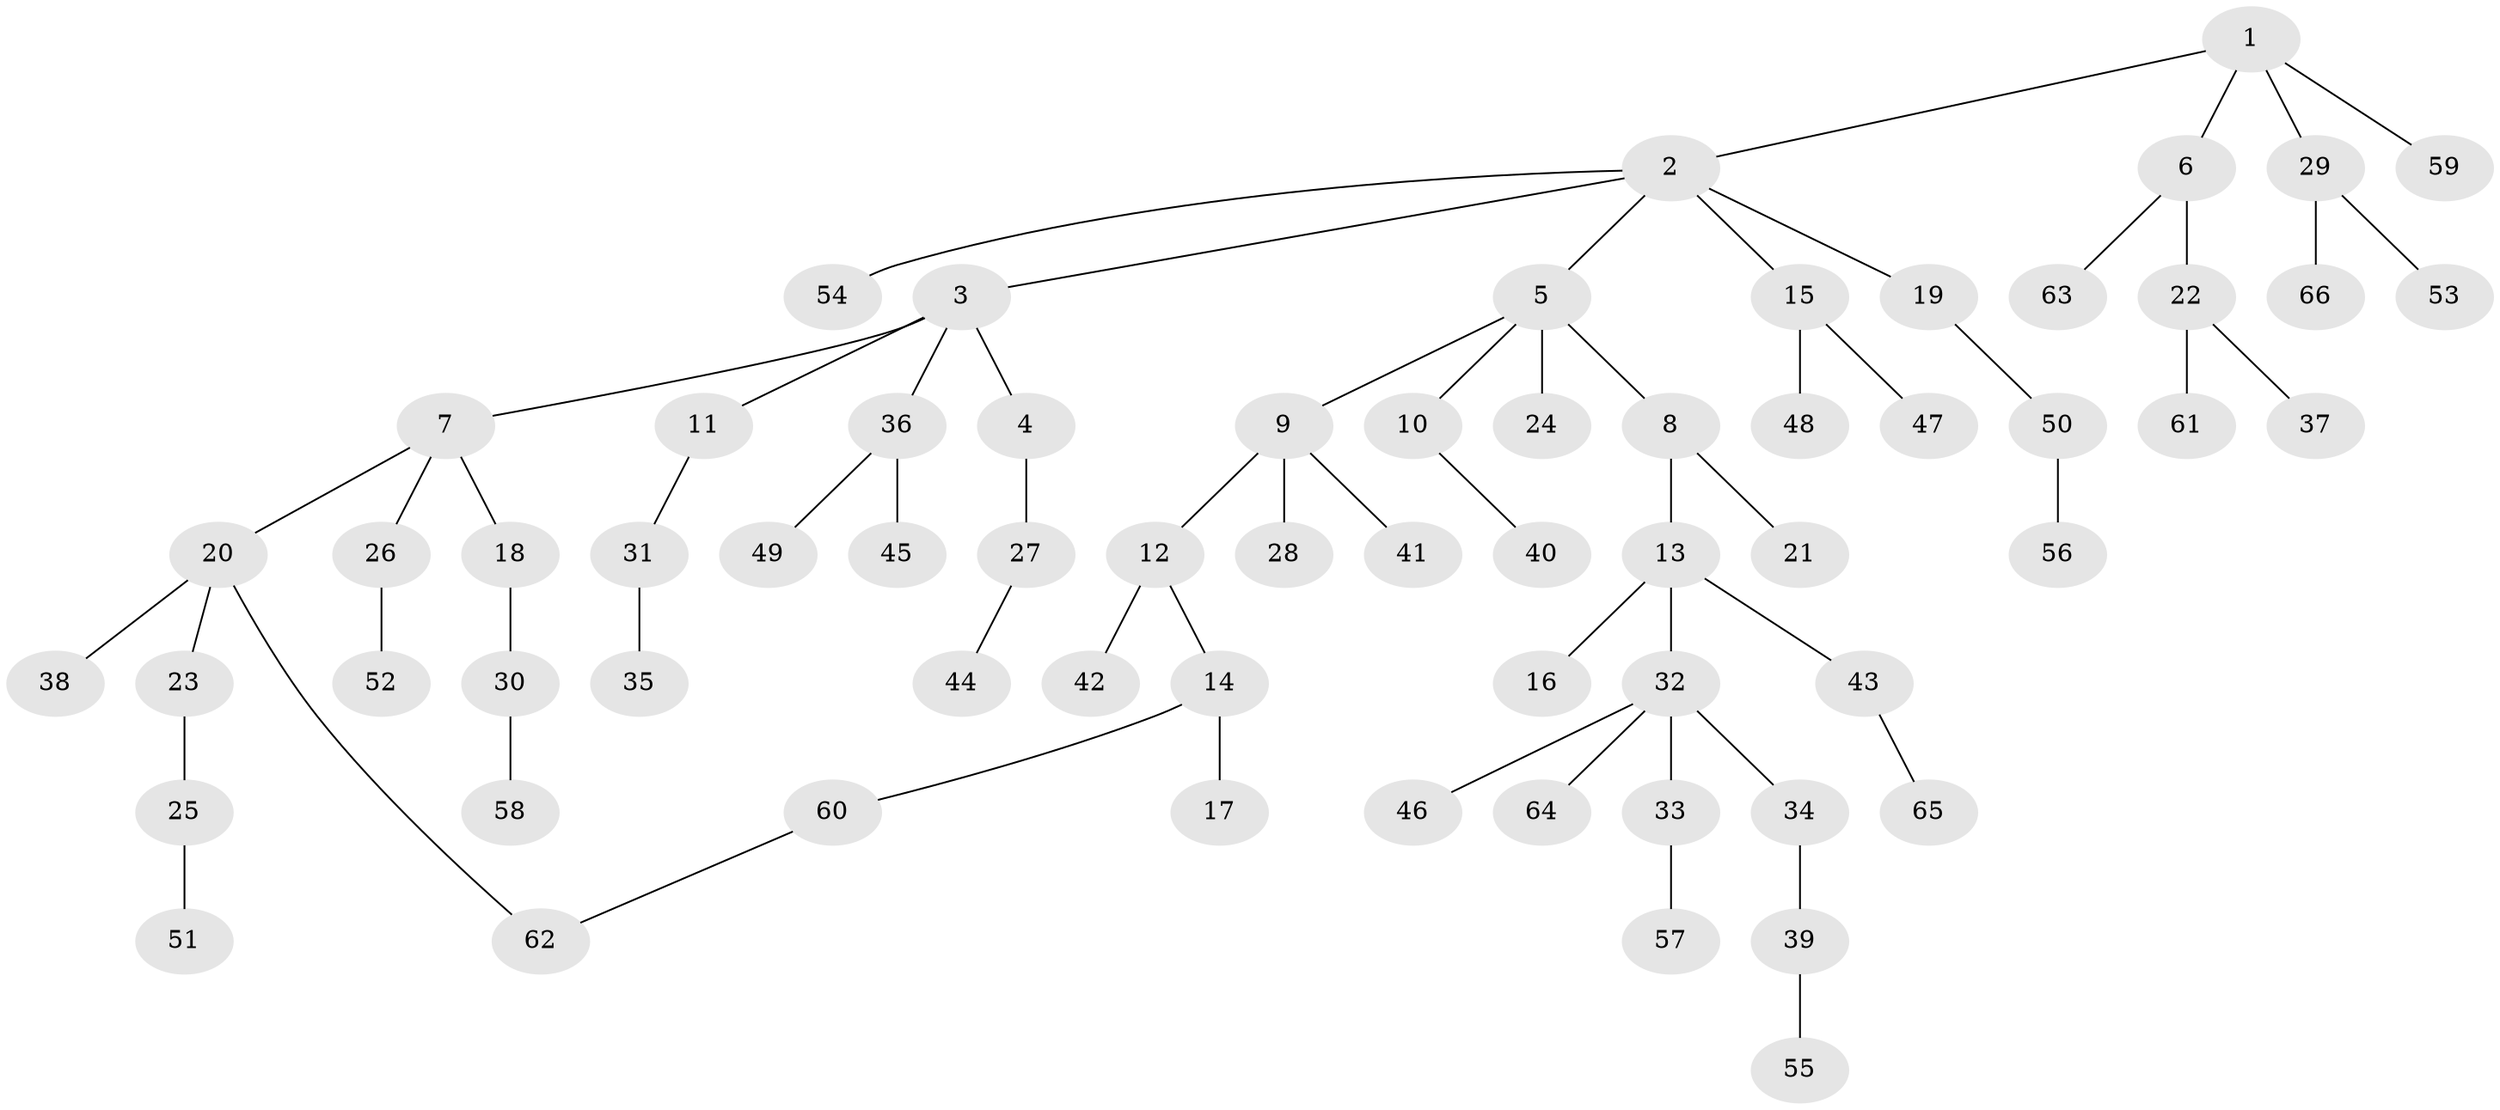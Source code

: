 // Generated by graph-tools (version 1.1) at 2025/10/02/27/25 16:10:53]
// undirected, 66 vertices, 66 edges
graph export_dot {
graph [start="1"]
  node [color=gray90,style=filled];
  1;
  2;
  3;
  4;
  5;
  6;
  7;
  8;
  9;
  10;
  11;
  12;
  13;
  14;
  15;
  16;
  17;
  18;
  19;
  20;
  21;
  22;
  23;
  24;
  25;
  26;
  27;
  28;
  29;
  30;
  31;
  32;
  33;
  34;
  35;
  36;
  37;
  38;
  39;
  40;
  41;
  42;
  43;
  44;
  45;
  46;
  47;
  48;
  49;
  50;
  51;
  52;
  53;
  54;
  55;
  56;
  57;
  58;
  59;
  60;
  61;
  62;
  63;
  64;
  65;
  66;
  1 -- 2;
  1 -- 6;
  1 -- 29;
  1 -- 59;
  2 -- 3;
  2 -- 5;
  2 -- 15;
  2 -- 19;
  2 -- 54;
  3 -- 4;
  3 -- 7;
  3 -- 11;
  3 -- 36;
  4 -- 27;
  5 -- 8;
  5 -- 9;
  5 -- 10;
  5 -- 24;
  6 -- 22;
  6 -- 63;
  7 -- 18;
  7 -- 20;
  7 -- 26;
  8 -- 13;
  8 -- 21;
  9 -- 12;
  9 -- 28;
  9 -- 41;
  10 -- 40;
  11 -- 31;
  12 -- 14;
  12 -- 42;
  13 -- 16;
  13 -- 32;
  13 -- 43;
  14 -- 17;
  14 -- 60;
  15 -- 47;
  15 -- 48;
  18 -- 30;
  19 -- 50;
  20 -- 23;
  20 -- 38;
  20 -- 62;
  22 -- 37;
  22 -- 61;
  23 -- 25;
  25 -- 51;
  26 -- 52;
  27 -- 44;
  29 -- 53;
  29 -- 66;
  30 -- 58;
  31 -- 35;
  32 -- 33;
  32 -- 34;
  32 -- 46;
  32 -- 64;
  33 -- 57;
  34 -- 39;
  36 -- 45;
  36 -- 49;
  39 -- 55;
  43 -- 65;
  50 -- 56;
  60 -- 62;
}
